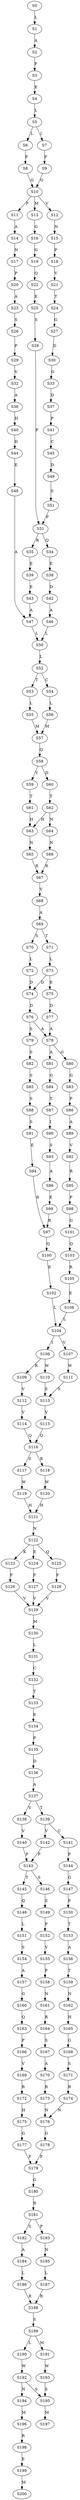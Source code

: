 strict digraph  {
	S0 -> S1 [ label = L ];
	S1 -> S2 [ label = A ];
	S2 -> S3 [ label = F ];
	S3 -> S4 [ label = E ];
	S4 -> S5 [ label = L ];
	S5 -> S6 [ label = L ];
	S5 -> S7 [ label = I ];
	S6 -> S8 [ label = P ];
	S7 -> S9 [ label = P ];
	S8 -> S10 [ label = G ];
	S9 -> S10 [ label = G ];
	S10 -> S11 [ label = P ];
	S10 -> S12 [ label = V ];
	S10 -> S13 [ label = M ];
	S11 -> S14 [ label = A ];
	S12 -> S15 [ label = N ];
	S13 -> S16 [ label = G ];
	S14 -> S17 [ label = N ];
	S15 -> S18 [ label = P ];
	S16 -> S19 [ label = G ];
	S17 -> S20 [ label = P ];
	S18 -> S21 [ label = V ];
	S19 -> S22 [ label = Q ];
	S20 -> S23 [ label = A ];
	S21 -> S24 [ label = T ];
	S22 -> S25 [ label = E ];
	S23 -> S26 [ label = S ];
	S24 -> S27 [ label = G ];
	S25 -> S28 [ label = S ];
	S26 -> S29 [ label = P ];
	S27 -> S30 [ label = D ];
	S28 -> S31 [ label = P ];
	S29 -> S32 [ label = V ];
	S30 -> S33 [ label = G ];
	S31 -> S34 [ label = Q ];
	S31 -> S35 [ label = R ];
	S32 -> S36 [ label = A ];
	S33 -> S37 [ label = D ];
	S34 -> S38 [ label = E ];
	S35 -> S39 [ label = E ];
	S36 -> S40 [ label = H ];
	S37 -> S41 [ label = P ];
	S38 -> S42 [ label = D ];
	S39 -> S43 [ label = E ];
	S40 -> S44 [ label = D ];
	S41 -> S45 [ label = C ];
	S42 -> S46 [ label = A ];
	S43 -> S47 [ label = A ];
	S44 -> S48 [ label = E ];
	S45 -> S49 [ label = D ];
	S46 -> S50 [ label = L ];
	S47 -> S50 [ label = L ];
	S48 -> S47 [ label = A ];
	S49 -> S51 [ label = S ];
	S50 -> S52 [ label = L ];
	S51 -> S31 [ label = P ];
	S52 -> S53 [ label = T ];
	S52 -> S54 [ label = C ];
	S53 -> S55 [ label = L ];
	S54 -> S56 [ label = L ];
	S55 -> S57 [ label = M ];
	S56 -> S57 [ label = M ];
	S57 -> S58 [ label = Q ];
	S58 -> S59 [ label = Y ];
	S58 -> S60 [ label = D ];
	S59 -> S61 [ label = T ];
	S60 -> S62 [ label = T ];
	S61 -> S63 [ label = H ];
	S62 -> S63 [ label = H ];
	S62 -> S64 [ label = N ];
	S63 -> S65 [ label = N ];
	S64 -> S66 [ label = N ];
	S65 -> S67 [ label = R ];
	S66 -> S67 [ label = R ];
	S67 -> S68 [ label = V ];
	S68 -> S69 [ label = A ];
	S69 -> S70 [ label = S ];
	S69 -> S71 [ label = T ];
	S70 -> S72 [ label = L ];
	S71 -> S73 [ label = L ];
	S72 -> S74 [ label = D ];
	S73 -> S74 [ label = D ];
	S73 -> S75 [ label = E ];
	S74 -> S76 [ label = D ];
	S75 -> S77 [ label = D ];
	S76 -> S78 [ label = A ];
	S76 -> S79 [ label = S ];
	S77 -> S78 [ label = A ];
	S78 -> S80 [ label = G ];
	S78 -> S81 [ label = A ];
	S79 -> S82 [ label = S ];
	S80 -> S83 [ label = G ];
	S81 -> S84 [ label = G ];
	S82 -> S85 [ label = S ];
	S83 -> S86 [ label = P ];
	S84 -> S87 [ label = T ];
	S85 -> S88 [ label = S ];
	S86 -> S89 [ label = A ];
	S87 -> S90 [ label = I ];
	S88 -> S91 [ label = S ];
	S89 -> S92 [ label = V ];
	S90 -> S93 [ label = S ];
	S91 -> S94 [ label = E ];
	S92 -> S95 [ label = R ];
	S93 -> S96 [ label = A ];
	S94 -> S97 [ label = R ];
	S95 -> S98 [ label = P ];
	S96 -> S99 [ label = E ];
	S97 -> S100 [ label = Q ];
	S98 -> S101 [ label = G ];
	S99 -> S97 [ label = R ];
	S100 -> S102 [ label = E ];
	S101 -> S103 [ label = Q ];
	S102 -> S104 [ label = L ];
	S103 -> S105 [ label = R ];
	S104 -> S106 [ label = I ];
	S104 -> S107 [ label = V ];
	S105 -> S108 [ label = E ];
	S106 -> S109 [ label = R ];
	S106 -> S110 [ label = W ];
	S107 -> S111 [ label = W ];
	S108 -> S104 [ label = L ];
	S109 -> S112 [ label = V ];
	S110 -> S113 [ label = S ];
	S111 -> S113 [ label = S ];
	S112 -> S114 [ label = V ];
	S113 -> S115 [ label = V ];
	S114 -> S116 [ label = Q ];
	S115 -> S116 [ label = Q ];
	S116 -> S117 [ label = S ];
	S116 -> S118 [ label = R ];
	S117 -> S119 [ label = W ];
	S118 -> S120 [ label = W ];
	S119 -> S121 [ label = H ];
	S120 -> S121 [ label = H ];
	S121 -> S122 [ label = N ];
	S122 -> S123 [ label = K ];
	S122 -> S124 [ label = E ];
	S122 -> S125 [ label = Q ];
	S123 -> S126 [ label = F ];
	S124 -> S127 [ label = F ];
	S125 -> S128 [ label = F ];
	S126 -> S129 [ label = V ];
	S127 -> S129 [ label = V ];
	S128 -> S129 [ label = V ];
	S129 -> S130 [ label = M ];
	S130 -> S131 [ label = L ];
	S131 -> S132 [ label = C ];
	S132 -> S133 [ label = T ];
	S133 -> S134 [ label = E ];
	S134 -> S135 [ label = P ];
	S135 -> S136 [ label = D ];
	S136 -> S137 [ label = A ];
	S137 -> S138 [ label = V ];
	S137 -> S139 [ label = T ];
	S138 -> S140 [ label = V ];
	S139 -> S141 [ label = C ];
	S139 -> S142 [ label = V ];
	S140 -> S143 [ label = P ];
	S141 -> S144 [ label = P ];
	S142 -> S143 [ label = P ];
	S143 -> S145 [ label = T ];
	S143 -> S146 [ label = S ];
	S144 -> S147 [ label = G ];
	S145 -> S148 [ label = Q ];
	S146 -> S149 [ label = S ];
	S147 -> S150 [ label = P ];
	S148 -> S151 [ label = L ];
	S149 -> S152 [ label = P ];
	S150 -> S153 [ label = T ];
	S151 -> S154 [ label = S ];
	S152 -> S155 [ label = V ];
	S153 -> S156 [ label = A ];
	S154 -> S157 [ label = A ];
	S155 -> S158 [ label = P ];
	S156 -> S159 [ label = T ];
	S157 -> S160 [ label = G ];
	S158 -> S161 [ label = N ];
	S159 -> S162 [ label = N ];
	S160 -> S163 [ label = Q ];
	S161 -> S164 [ label = R ];
	S162 -> S165 [ label = H ];
	S163 -> S166 [ label = P ];
	S164 -> S167 [ label = S ];
	S165 -> S168 [ label = G ];
	S166 -> S169 [ label = V ];
	S167 -> S170 [ label = A ];
	S168 -> S171 [ label = S ];
	S169 -> S172 [ label = R ];
	S170 -> S173 [ label = R ];
	S171 -> S174 [ label = R ];
	S172 -> S175 [ label = H ];
	S173 -> S176 [ label = N ];
	S174 -> S176 [ label = N ];
	S175 -> S177 [ label = G ];
	S176 -> S178 [ label = G ];
	S177 -> S179 [ label = P ];
	S178 -> S179 [ label = P ];
	S179 -> S180 [ label = G ];
	S180 -> S181 [ label = R ];
	S181 -> S182 [ label = S ];
	S181 -> S183 [ label = P ];
	S182 -> S184 [ label = A ];
	S183 -> S185 [ label = N ];
	S184 -> S186 [ label = L ];
	S185 -> S187 [ label = L ];
	S186 -> S188 [ label = R ];
	S187 -> S188 [ label = R ];
	S188 -> S189 [ label = S ];
	S189 -> S190 [ label = L ];
	S189 -> S191 [ label = M ];
	S190 -> S192 [ label = W ];
	S191 -> S193 [ label = W ];
	S192 -> S194 [ label = N ];
	S192 -> S195 [ label = S ];
	S193 -> S195 [ label = S ];
	S194 -> S196 [ label = M ];
	S195 -> S197 [ label = M ];
	S196 -> S198 [ label = R ];
	S198 -> S199 [ label = E ];
	S199 -> S200 [ label = M ];
}
